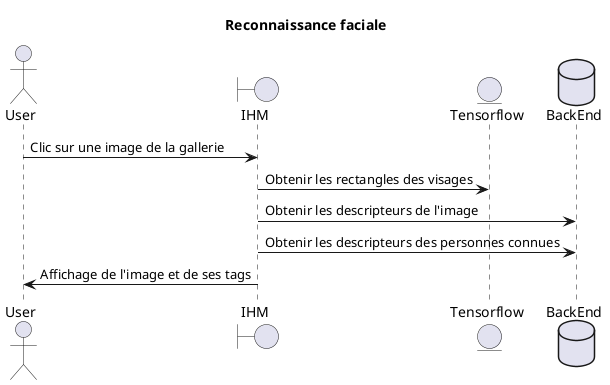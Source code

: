 @startuml face_detection

title Reconnaissance faciale

actor User
boundary IHM
entity Tensorflow
database BackEnd

User->IHM: Clic sur une image de la gallerie
IHM->Tensorflow: Obtenir les rectangles des visages
IHM->BackEnd: Obtenir les descripteurs de l'image
IHM->BackEnd: Obtenir les descripteurs des personnes connues
IHM->User: Affichage de l'image et de ses tags

@enduml
